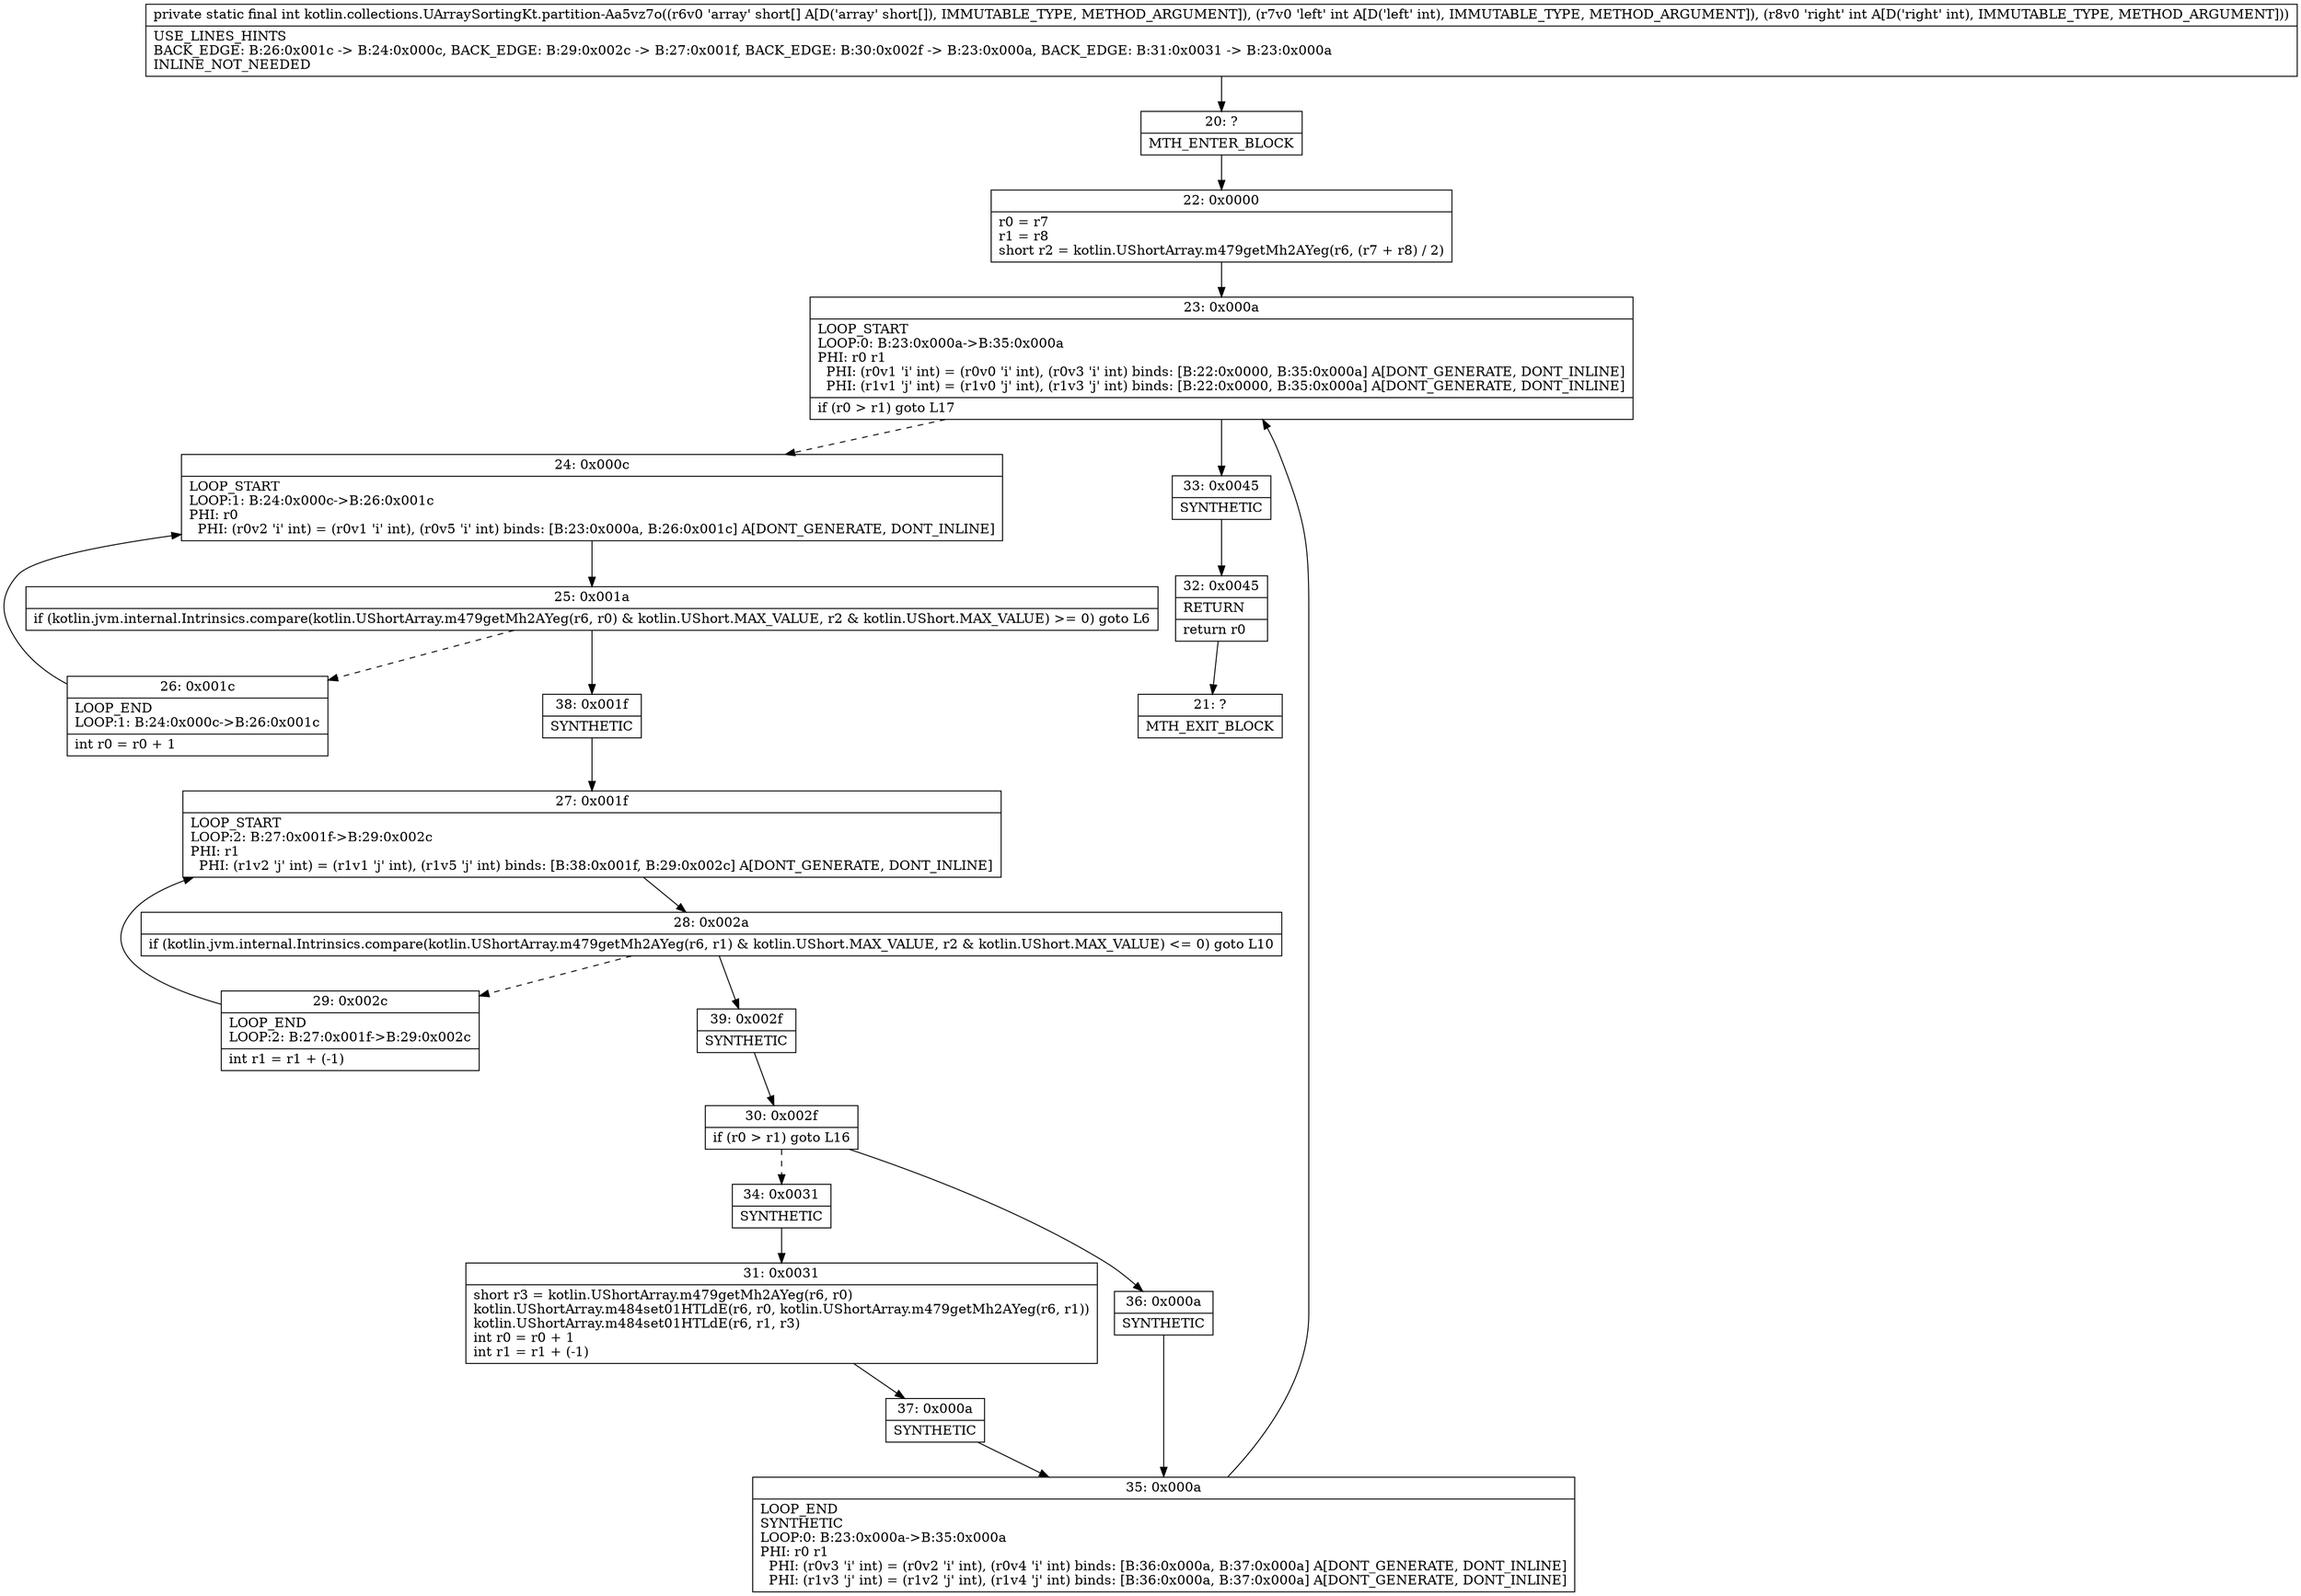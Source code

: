 digraph "CFG forkotlin.collections.UArraySortingKt.partition\-Aa5vz7o([SII)I" {
Node_20 [shape=record,label="{20\:\ ?|MTH_ENTER_BLOCK\l}"];
Node_22 [shape=record,label="{22\:\ 0x0000|r0 = r7\lr1 = r8\lshort r2 = kotlin.UShortArray.m479getMh2AYeg(r6, (r7 + r8) \/ 2)\l}"];
Node_23 [shape=record,label="{23\:\ 0x000a|LOOP_START\lLOOP:0: B:23:0x000a\-\>B:35:0x000a\lPHI: r0 r1 \l  PHI: (r0v1 'i' int) = (r0v0 'i' int), (r0v3 'i' int) binds: [B:22:0x0000, B:35:0x000a] A[DONT_GENERATE, DONT_INLINE]\l  PHI: (r1v1 'j' int) = (r1v0 'j' int), (r1v3 'j' int) binds: [B:22:0x0000, B:35:0x000a] A[DONT_GENERATE, DONT_INLINE]\l|if (r0 \> r1) goto L17\l}"];
Node_24 [shape=record,label="{24\:\ 0x000c|LOOP_START\lLOOP:1: B:24:0x000c\-\>B:26:0x001c\lPHI: r0 \l  PHI: (r0v2 'i' int) = (r0v1 'i' int), (r0v5 'i' int) binds: [B:23:0x000a, B:26:0x001c] A[DONT_GENERATE, DONT_INLINE]\l}"];
Node_25 [shape=record,label="{25\:\ 0x001a|if (kotlin.jvm.internal.Intrinsics.compare(kotlin.UShortArray.m479getMh2AYeg(r6, r0) & kotlin.UShort.MAX_VALUE, r2 & kotlin.UShort.MAX_VALUE) \>= 0) goto L6\l}"];
Node_26 [shape=record,label="{26\:\ 0x001c|LOOP_END\lLOOP:1: B:24:0x000c\-\>B:26:0x001c\l|int r0 = r0 + 1\l}"];
Node_38 [shape=record,label="{38\:\ 0x001f|SYNTHETIC\l}"];
Node_27 [shape=record,label="{27\:\ 0x001f|LOOP_START\lLOOP:2: B:27:0x001f\-\>B:29:0x002c\lPHI: r1 \l  PHI: (r1v2 'j' int) = (r1v1 'j' int), (r1v5 'j' int) binds: [B:38:0x001f, B:29:0x002c] A[DONT_GENERATE, DONT_INLINE]\l}"];
Node_28 [shape=record,label="{28\:\ 0x002a|if (kotlin.jvm.internal.Intrinsics.compare(kotlin.UShortArray.m479getMh2AYeg(r6, r1) & kotlin.UShort.MAX_VALUE, r2 & kotlin.UShort.MAX_VALUE) \<= 0) goto L10\l}"];
Node_29 [shape=record,label="{29\:\ 0x002c|LOOP_END\lLOOP:2: B:27:0x001f\-\>B:29:0x002c\l|int r1 = r1 + (\-1)\l}"];
Node_39 [shape=record,label="{39\:\ 0x002f|SYNTHETIC\l}"];
Node_30 [shape=record,label="{30\:\ 0x002f|if (r0 \> r1) goto L16\l}"];
Node_34 [shape=record,label="{34\:\ 0x0031|SYNTHETIC\l}"];
Node_31 [shape=record,label="{31\:\ 0x0031|short r3 = kotlin.UShortArray.m479getMh2AYeg(r6, r0)\lkotlin.UShortArray.m484set01HTLdE(r6, r0, kotlin.UShortArray.m479getMh2AYeg(r6, r1))\lkotlin.UShortArray.m484set01HTLdE(r6, r1, r3)\lint r0 = r0 + 1\lint r1 = r1 + (\-1)\l}"];
Node_37 [shape=record,label="{37\:\ 0x000a|SYNTHETIC\l}"];
Node_35 [shape=record,label="{35\:\ 0x000a|LOOP_END\lSYNTHETIC\lLOOP:0: B:23:0x000a\-\>B:35:0x000a\lPHI: r0 r1 \l  PHI: (r0v3 'i' int) = (r0v2 'i' int), (r0v4 'i' int) binds: [B:36:0x000a, B:37:0x000a] A[DONT_GENERATE, DONT_INLINE]\l  PHI: (r1v3 'j' int) = (r1v2 'j' int), (r1v4 'j' int) binds: [B:36:0x000a, B:37:0x000a] A[DONT_GENERATE, DONT_INLINE]\l}"];
Node_36 [shape=record,label="{36\:\ 0x000a|SYNTHETIC\l}"];
Node_33 [shape=record,label="{33\:\ 0x0045|SYNTHETIC\l}"];
Node_32 [shape=record,label="{32\:\ 0x0045|RETURN\l|return r0\l}"];
Node_21 [shape=record,label="{21\:\ ?|MTH_EXIT_BLOCK\l}"];
MethodNode[shape=record,label="{private static final int kotlin.collections.UArraySortingKt.partition\-Aa5vz7o((r6v0 'array' short[] A[D('array' short[]), IMMUTABLE_TYPE, METHOD_ARGUMENT]), (r7v0 'left' int A[D('left' int), IMMUTABLE_TYPE, METHOD_ARGUMENT]), (r8v0 'right' int A[D('right' int), IMMUTABLE_TYPE, METHOD_ARGUMENT]))  | USE_LINES_HINTS\lBACK_EDGE: B:26:0x001c \-\> B:24:0x000c, BACK_EDGE: B:29:0x002c \-\> B:27:0x001f, BACK_EDGE: B:30:0x002f \-\> B:23:0x000a, BACK_EDGE: B:31:0x0031 \-\> B:23:0x000a\lINLINE_NOT_NEEDED\l}"];
MethodNode -> Node_20;Node_20 -> Node_22;
Node_22 -> Node_23;
Node_23 -> Node_24[style=dashed];
Node_23 -> Node_33;
Node_24 -> Node_25;
Node_25 -> Node_26[style=dashed];
Node_25 -> Node_38;
Node_26 -> Node_24;
Node_38 -> Node_27;
Node_27 -> Node_28;
Node_28 -> Node_29[style=dashed];
Node_28 -> Node_39;
Node_29 -> Node_27;
Node_39 -> Node_30;
Node_30 -> Node_34[style=dashed];
Node_30 -> Node_36;
Node_34 -> Node_31;
Node_31 -> Node_37;
Node_37 -> Node_35;
Node_35 -> Node_23;
Node_36 -> Node_35;
Node_33 -> Node_32;
Node_32 -> Node_21;
}

